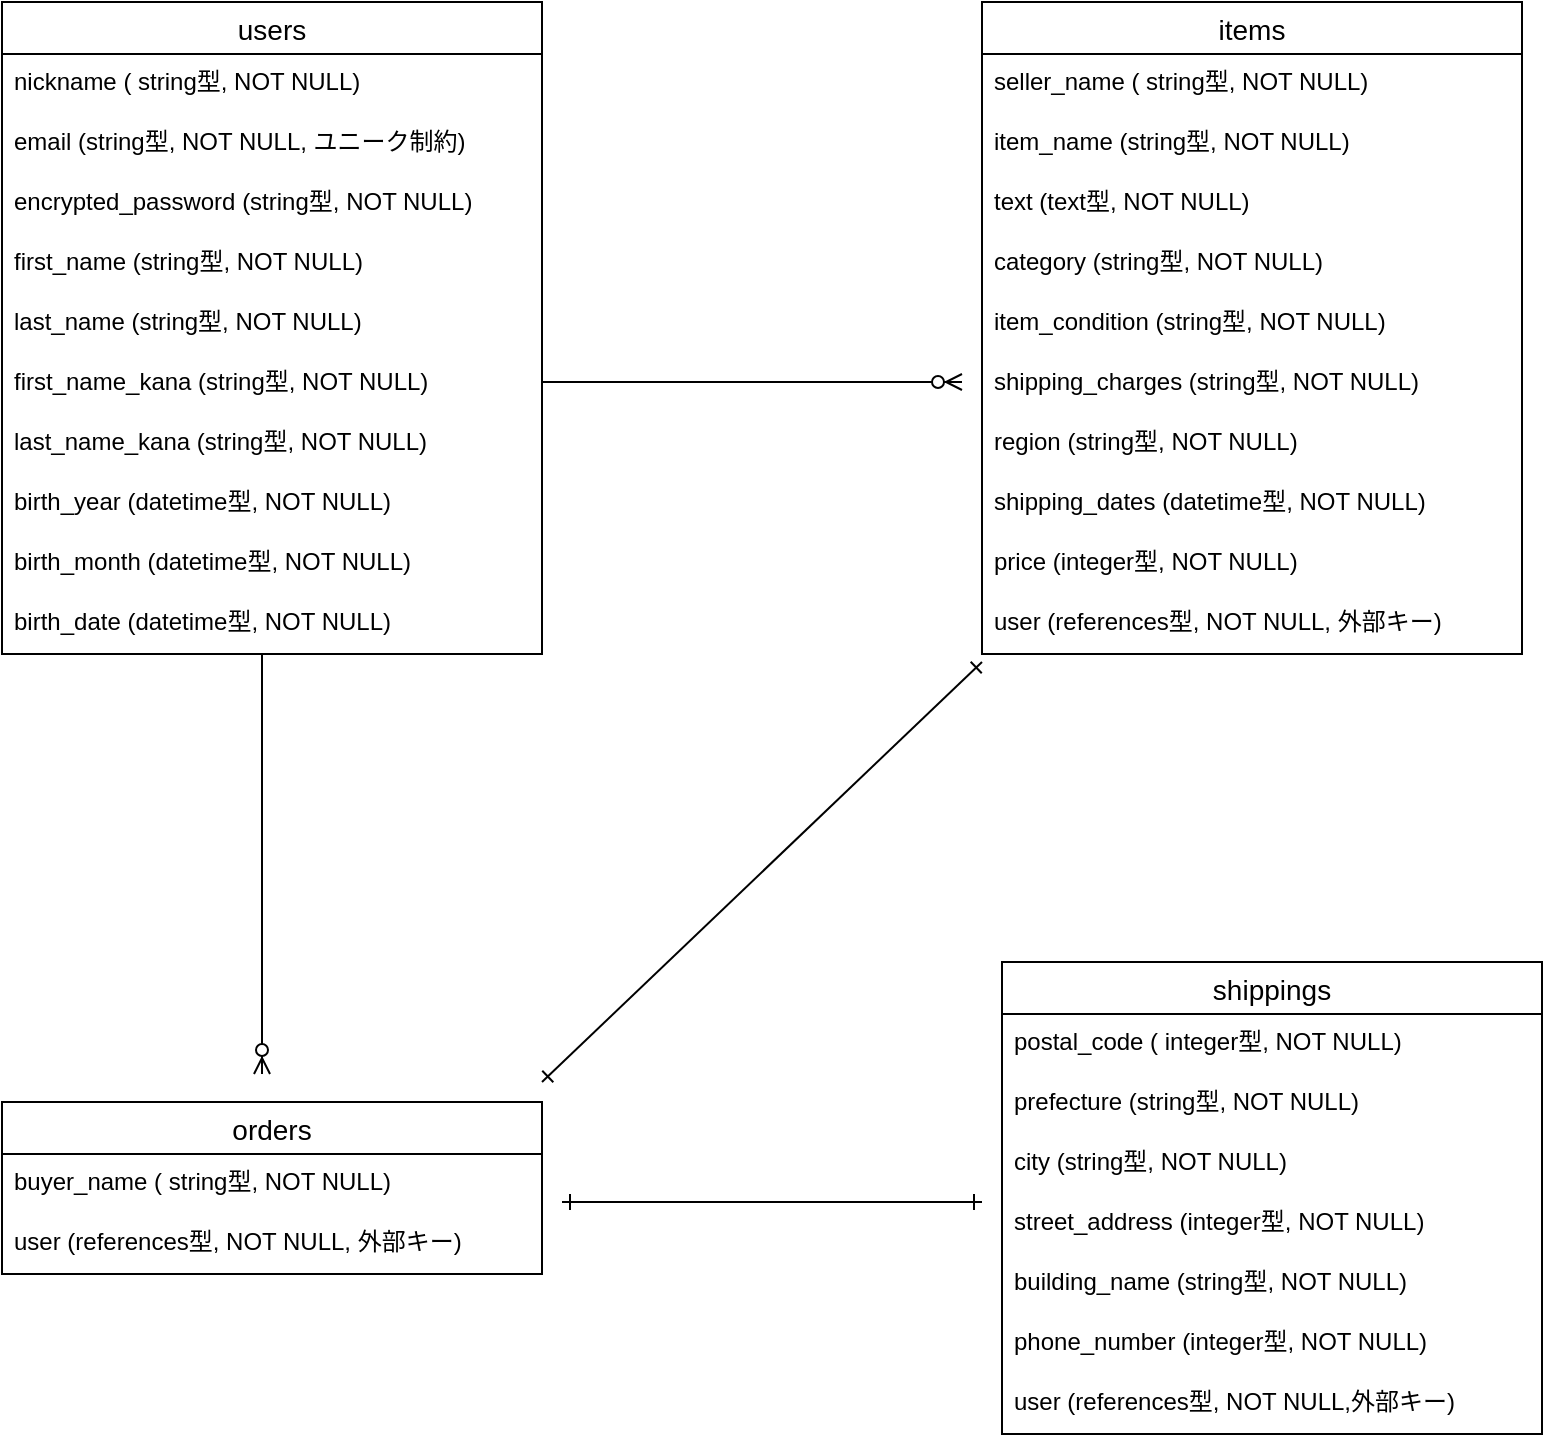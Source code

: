 <mxfile>
    <diagram id="YFF0g2WFAqxhUIZYV8I9" name="ページ1">
        <mxGraphModel dx="956" dy="572" grid="1" gridSize="10" guides="1" tooltips="1" connect="1" arrows="1" fold="1" page="1" pageScale="1" pageWidth="827" pageHeight="1169" math="0" shadow="0">
            <root>
                <mxCell id="0"/>
                <mxCell id="1" parent="0"/>
                <mxCell id="23" value="users" style="swimlane;fontStyle=0;childLayout=stackLayout;horizontal=1;startSize=26;horizontalStack=0;resizeParent=1;resizeParentMax=0;resizeLast=0;collapsible=1;marginBottom=0;align=center;fontSize=14;" vertex="1" parent="1">
                    <mxGeometry x="10" y="10" width="270" height="326" as="geometry"/>
                </mxCell>
                <mxCell id="24" value="nickname ( string型, NOT NULL)" style="text;strokeColor=none;fillColor=none;spacingLeft=4;spacingRight=4;overflow=hidden;rotatable=0;points=[[0,0.5],[1,0.5]];portConstraint=eastwest;fontSize=12;" vertex="1" parent="23">
                    <mxGeometry y="26" width="270" height="30" as="geometry"/>
                </mxCell>
                <mxCell id="25" value="email (string型, NOT NULL, ユニーク制約)" style="text;strokeColor=none;fillColor=none;spacingLeft=4;spacingRight=4;overflow=hidden;rotatable=0;points=[[0,0.5],[1,0.5]];portConstraint=eastwest;fontSize=12;" vertex="1" parent="23">
                    <mxGeometry y="56" width="270" height="30" as="geometry"/>
                </mxCell>
                <mxCell id="35" value="encrypted_password (string型, NOT NULL)" style="text;strokeColor=none;fillColor=none;spacingLeft=4;spacingRight=4;overflow=hidden;rotatable=0;points=[[0,0.5],[1,0.5]];portConstraint=eastwest;fontSize=12;" vertex="1" parent="23">
                    <mxGeometry y="86" width="270" height="30" as="geometry"/>
                </mxCell>
                <mxCell id="26" value="first_name (string型, NOT NULL)" style="text;strokeColor=none;fillColor=none;spacingLeft=4;spacingRight=4;overflow=hidden;rotatable=0;points=[[0,0.5],[1,0.5]];portConstraint=eastwest;fontSize=12;" vertex="1" parent="23">
                    <mxGeometry y="116" width="270" height="30" as="geometry"/>
                </mxCell>
                <mxCell id="27" value="last_name (string型, NOT NULL)" style="text;strokeColor=none;fillColor=none;spacingLeft=4;spacingRight=4;overflow=hidden;rotatable=0;points=[[0,0.5],[1,0.5]];portConstraint=eastwest;fontSize=12;" vertex="1" parent="23">
                    <mxGeometry y="146" width="270" height="30" as="geometry"/>
                </mxCell>
                <mxCell id="36" value="first_name_kana (string型, NOT NULL)" style="text;strokeColor=none;fillColor=none;spacingLeft=4;spacingRight=4;overflow=hidden;rotatable=0;points=[[0,0.5],[1,0.5]];portConstraint=eastwest;fontSize=12;" vertex="1" parent="23">
                    <mxGeometry y="176" width="270" height="30" as="geometry"/>
                </mxCell>
                <mxCell id="31" value="last_name_kana (string型, NOT NULL)" style="text;strokeColor=none;fillColor=none;spacingLeft=4;spacingRight=4;overflow=hidden;rotatable=0;points=[[0,0.5],[1,0.5]];portConstraint=eastwest;fontSize=12;" vertex="1" parent="23">
                    <mxGeometry y="206" width="270" height="30" as="geometry"/>
                </mxCell>
                <mxCell id="34" value="birth_year (datetime型, NOT NULL)" style="text;strokeColor=none;fillColor=none;spacingLeft=4;spacingRight=4;overflow=hidden;rotatable=0;points=[[0,0.5],[1,0.5]];portConstraint=eastwest;fontSize=12;" vertex="1" parent="23">
                    <mxGeometry y="236" width="270" height="30" as="geometry"/>
                </mxCell>
                <mxCell id="32" value="birth_month (datetime型, NOT NULL)" style="text;strokeColor=none;fillColor=none;spacingLeft=4;spacingRight=4;overflow=hidden;rotatable=0;points=[[0,0.5],[1,0.5]];portConstraint=eastwest;fontSize=12;" vertex="1" parent="23">
                    <mxGeometry y="266" width="270" height="30" as="geometry"/>
                </mxCell>
                <mxCell id="37" value="birth_date (datetime型, NOT NULL)" style="text;strokeColor=none;fillColor=none;spacingLeft=4;spacingRight=4;overflow=hidden;rotatable=0;points=[[0,0.5],[1,0.5]];portConstraint=eastwest;fontSize=12;" vertex="1" parent="23">
                    <mxGeometry y="296" width="270" height="30" as="geometry"/>
                </mxCell>
                <mxCell id="38" value="items" style="swimlane;fontStyle=0;childLayout=stackLayout;horizontal=1;startSize=26;horizontalStack=0;resizeParent=1;resizeParentMax=0;resizeLast=0;collapsible=1;marginBottom=0;align=center;fontSize=14;" vertex="1" parent="1">
                    <mxGeometry x="500" y="10" width="270" height="326" as="geometry"/>
                </mxCell>
                <mxCell id="39" value="seller_name ( string型, NOT NULL)" style="text;strokeColor=none;fillColor=none;spacingLeft=4;spacingRight=4;overflow=hidden;rotatable=0;points=[[0,0.5],[1,0.5]];portConstraint=eastwest;fontSize=12;" vertex="1" parent="38">
                    <mxGeometry y="26" width="270" height="30" as="geometry"/>
                </mxCell>
                <mxCell id="40" value="item_name (string型, NOT NULL)" style="text;strokeColor=none;fillColor=none;spacingLeft=4;spacingRight=4;overflow=hidden;rotatable=0;points=[[0,0.5],[1,0.5]];portConstraint=eastwest;fontSize=12;" vertex="1" parent="38">
                    <mxGeometry y="56" width="270" height="30" as="geometry"/>
                </mxCell>
                <mxCell id="41" value="text (text型, NOT NULL)" style="text;strokeColor=none;fillColor=none;spacingLeft=4;spacingRight=4;overflow=hidden;rotatable=0;points=[[0,0.5],[1,0.5]];portConstraint=eastwest;fontSize=12;" vertex="1" parent="38">
                    <mxGeometry y="86" width="270" height="30" as="geometry"/>
                </mxCell>
                <mxCell id="42" value="category (string型, NOT NULL)" style="text;strokeColor=none;fillColor=none;spacingLeft=4;spacingRight=4;overflow=hidden;rotatable=0;points=[[0,0.5],[1,0.5]];portConstraint=eastwest;fontSize=12;" vertex="1" parent="38">
                    <mxGeometry y="116" width="270" height="30" as="geometry"/>
                </mxCell>
                <mxCell id="43" value="item_condition (string型, NOT NULL)" style="text;strokeColor=none;fillColor=none;spacingLeft=4;spacingRight=4;overflow=hidden;rotatable=0;points=[[0,0.5],[1,0.5]];portConstraint=eastwest;fontSize=12;" vertex="1" parent="38">
                    <mxGeometry y="146" width="270" height="30" as="geometry"/>
                </mxCell>
                <mxCell id="44" value="shipping_charges (string型, NOT NULL)" style="text;strokeColor=none;fillColor=none;spacingLeft=4;spacingRight=4;overflow=hidden;rotatable=0;points=[[0,0.5],[1,0.5]];portConstraint=eastwest;fontSize=12;" vertex="1" parent="38">
                    <mxGeometry y="176" width="270" height="30" as="geometry"/>
                </mxCell>
                <mxCell id="45" value="region (string型, NOT NULL)" style="text;strokeColor=none;fillColor=none;spacingLeft=4;spacingRight=4;overflow=hidden;rotatable=0;points=[[0,0.5],[1,0.5]];portConstraint=eastwest;fontSize=12;" vertex="1" parent="38">
                    <mxGeometry y="206" width="270" height="30" as="geometry"/>
                </mxCell>
                <mxCell id="46" value="shipping_dates (datetime型, NOT NULL)" style="text;strokeColor=none;fillColor=none;spacingLeft=4;spacingRight=4;overflow=hidden;rotatable=0;points=[[0,0.5],[1,0.5]];portConstraint=eastwest;fontSize=12;" vertex="1" parent="38">
                    <mxGeometry y="236" width="270" height="30" as="geometry"/>
                </mxCell>
                <mxCell id="47" value="price (integer型, NOT NULL)" style="text;strokeColor=none;fillColor=none;spacingLeft=4;spacingRight=4;overflow=hidden;rotatable=0;points=[[0,0.5],[1,0.5]];portConstraint=eastwest;fontSize=12;" vertex="1" parent="38">
                    <mxGeometry y="266" width="270" height="30" as="geometry"/>
                </mxCell>
                <mxCell id="48" value="user (references型, NOT NULL, 外部キー)" style="text;strokeColor=none;fillColor=none;spacingLeft=4;spacingRight=4;overflow=hidden;rotatable=0;points=[[0,0.5],[1,0.5]];portConstraint=eastwest;fontSize=12;" vertex="1" parent="38">
                    <mxGeometry y="296" width="270" height="30" as="geometry"/>
                </mxCell>
                <mxCell id="55" value="orders" style="swimlane;fontStyle=0;childLayout=stackLayout;horizontal=1;startSize=26;horizontalStack=0;resizeParent=1;resizeParentMax=0;resizeLast=0;collapsible=1;marginBottom=0;align=center;fontSize=14;" vertex="1" parent="1">
                    <mxGeometry x="10" y="560" width="270" height="86" as="geometry"/>
                </mxCell>
                <mxCell id="109" value="buyer_name ( string型, NOT NULL)" style="text;strokeColor=none;fillColor=none;spacingLeft=4;spacingRight=4;overflow=hidden;rotatable=0;points=[[0,0.5],[1,0.5]];portConstraint=eastwest;fontSize=12;" vertex="1" parent="55">
                    <mxGeometry y="26" width="270" height="30" as="geometry"/>
                </mxCell>
                <mxCell id="110" value="user (references型, NOT NULL, 外部キー)" style="text;strokeColor=none;fillColor=none;spacingLeft=4;spacingRight=4;overflow=hidden;rotatable=0;points=[[0,0.5],[1,0.5]];portConstraint=eastwest;fontSize=12;" vertex="1" parent="55">
                    <mxGeometry y="56" width="270" height="30" as="geometry"/>
                </mxCell>
                <mxCell id="67" value="shippings" style="swimlane;fontStyle=0;childLayout=stackLayout;horizontal=1;startSize=26;horizontalStack=0;resizeParent=1;resizeParentMax=0;resizeLast=0;collapsible=1;marginBottom=0;align=center;fontSize=14;" vertex="1" parent="1">
                    <mxGeometry x="510" y="490" width="270" height="236" as="geometry"/>
                </mxCell>
                <mxCell id="68" value="postal_code ( integer型, NOT NULL)" style="text;strokeColor=none;fillColor=none;spacingLeft=4;spacingRight=4;overflow=hidden;rotatable=0;points=[[0,0.5],[1,0.5]];portConstraint=eastwest;fontSize=12;" vertex="1" parent="67">
                    <mxGeometry y="26" width="270" height="30" as="geometry"/>
                </mxCell>
                <mxCell id="69" value="prefecture (string型, NOT NULL)" style="text;strokeColor=none;fillColor=none;spacingLeft=4;spacingRight=4;overflow=hidden;rotatable=0;points=[[0,0.5],[1,0.5]];portConstraint=eastwest;fontSize=12;" vertex="1" parent="67">
                    <mxGeometry y="56" width="270" height="30" as="geometry"/>
                </mxCell>
                <mxCell id="70" value="city (string型, NOT NULL)" style="text;strokeColor=none;fillColor=none;spacingLeft=4;spacingRight=4;overflow=hidden;rotatable=0;points=[[0,0.5],[1,0.5]];portConstraint=eastwest;fontSize=12;" vertex="1" parent="67">
                    <mxGeometry y="86" width="270" height="30" as="geometry"/>
                </mxCell>
                <mxCell id="71" value="street_address (integer型, NOT NULL)" style="text;strokeColor=none;fillColor=none;spacingLeft=4;spacingRight=4;overflow=hidden;rotatable=0;points=[[0,0.5],[1,0.5]];portConstraint=eastwest;fontSize=12;" vertex="1" parent="67">
                    <mxGeometry y="116" width="270" height="30" as="geometry"/>
                </mxCell>
                <mxCell id="72" value="building_name (string型, NOT NULL)" style="text;strokeColor=none;fillColor=none;spacingLeft=4;spacingRight=4;overflow=hidden;rotatable=0;points=[[0,0.5],[1,0.5]];portConstraint=eastwest;fontSize=12;" vertex="1" parent="67">
                    <mxGeometry y="146" width="270" height="30" as="geometry"/>
                </mxCell>
                <mxCell id="73" value="phone_number (integer型, NOT NULL)" style="text;strokeColor=none;fillColor=none;spacingLeft=4;spacingRight=4;overflow=hidden;rotatable=0;points=[[0,0.5],[1,0.5]];portConstraint=eastwest;fontSize=12;" vertex="1" parent="67">
                    <mxGeometry y="176" width="270" height="30" as="geometry"/>
                </mxCell>
                <mxCell id="74" value="user (references型, NOT NULL,外部キー)" style="text;strokeColor=none;fillColor=none;spacingLeft=4;spacingRight=4;overflow=hidden;rotatable=0;points=[[0,0.5],[1,0.5]];portConstraint=eastwest;fontSize=12;" vertex="1" parent="67">
                    <mxGeometry y="206" width="270" height="30" as="geometry"/>
                </mxCell>
                <mxCell id="92" value="" style="fontSize=18;html=1;endArrow=ERzeroToMany;endFill=1;strokeColor=default;" edge="1" parent="1">
                    <mxGeometry width="100" height="100" relative="1" as="geometry">
                        <mxPoint x="280" y="200" as="sourcePoint"/>
                        <mxPoint x="490" y="200" as="targetPoint"/>
                    </mxGeometry>
                </mxCell>
                <mxCell id="104" value="" style="fontSize=12;html=1;endArrow=ERone;startArrow=ERone;strokeColor=default;startFill=0;endFill=0;" edge="1" parent="1">
                    <mxGeometry width="100" height="100" relative="1" as="geometry">
                        <mxPoint x="280" y="550" as="sourcePoint"/>
                        <mxPoint x="500" y="340" as="targetPoint"/>
                    </mxGeometry>
                </mxCell>
                <mxCell id="112" value="" style="fontSize=12;html=1;endArrow=ERzeroToMany;endFill=1;strokeColor=default;" edge="1" parent="1">
                    <mxGeometry width="100" height="100" relative="1" as="geometry">
                        <mxPoint x="140" y="336" as="sourcePoint"/>
                        <mxPoint x="140" y="546" as="targetPoint"/>
                    </mxGeometry>
                </mxCell>
                <mxCell id="113" value="" style="fontSize=12;html=1;endArrow=ERone;startArrow=ERone;strokeColor=default;startFill=0;endFill=0;" edge="1" parent="1">
                    <mxGeometry width="100" height="100" relative="1" as="geometry">
                        <mxPoint x="290" y="610" as="sourcePoint"/>
                        <mxPoint x="500" y="610" as="targetPoint"/>
                    </mxGeometry>
                </mxCell>
            </root>
        </mxGraphModel>
    </diagram>
</mxfile>